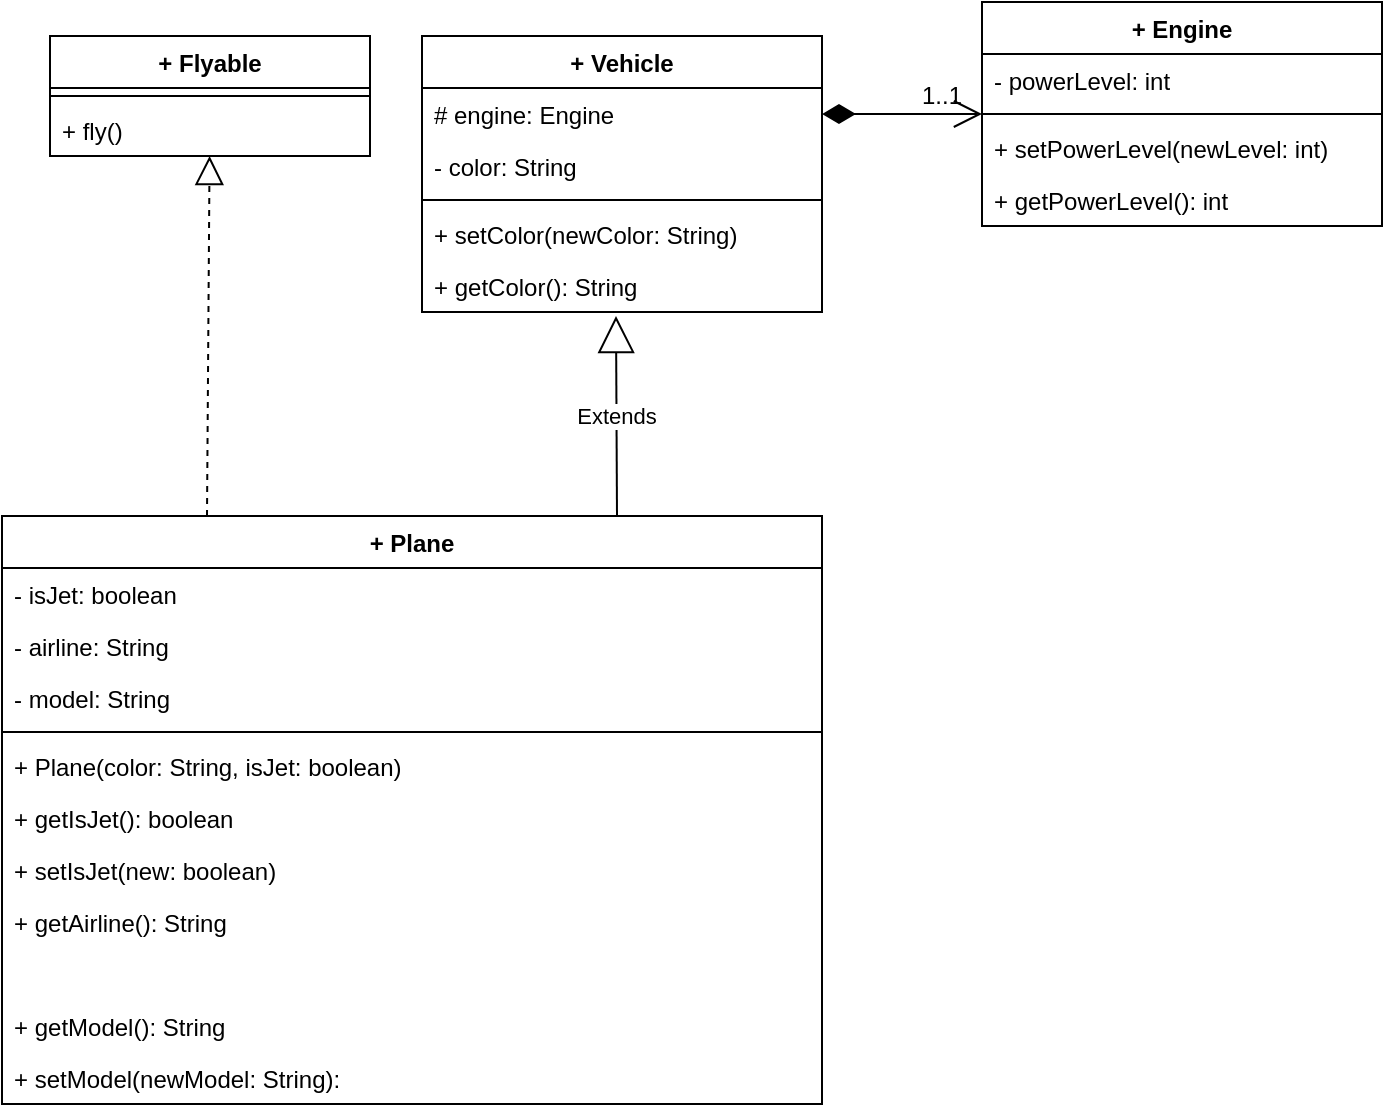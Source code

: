 <mxfile version="28.2.5">
  <diagram name="Страница — 1" id="Z5F9KrPSxp0s8lp36pQN">
    <mxGraphModel dx="1185" dy="652" grid="1" gridSize="10" guides="1" tooltips="1" connect="1" arrows="1" fold="1" page="1" pageScale="1" pageWidth="827" pageHeight="1169" math="0" shadow="0">
      <root>
        <mxCell id="0" />
        <mxCell id="1" parent="0" />
        <mxCell id="JIaKzgK-LAhrfJOlV1_j-6" value="+ Flyable" style="swimlane;fontStyle=1;align=center;verticalAlign=top;childLayout=stackLayout;horizontal=1;startSize=26;horizontalStack=0;resizeParent=1;resizeParentMax=0;resizeLast=0;collapsible=1;marginBottom=0;whiteSpace=wrap;html=1;" parent="1" vertex="1">
          <mxGeometry x="144" y="130" width="160" height="60" as="geometry" />
        </mxCell>
        <mxCell id="JIaKzgK-LAhrfJOlV1_j-8" value="" style="line;strokeWidth=1;fillColor=none;align=left;verticalAlign=middle;spacingTop=-1;spacingLeft=3;spacingRight=3;rotatable=0;labelPosition=right;points=[];portConstraint=eastwest;strokeColor=inherit;" parent="JIaKzgK-LAhrfJOlV1_j-6" vertex="1">
          <mxGeometry y="26" width="160" height="8" as="geometry" />
        </mxCell>
        <mxCell id="JIaKzgK-LAhrfJOlV1_j-9" value="+ fly()" style="text;strokeColor=none;fillColor=none;align=left;verticalAlign=top;spacingLeft=4;spacingRight=4;overflow=hidden;rotatable=0;points=[[0,0.5],[1,0.5]];portConstraint=eastwest;whiteSpace=wrap;html=1;" parent="JIaKzgK-LAhrfJOlV1_j-6" vertex="1">
          <mxGeometry y="34" width="160" height="26" as="geometry" />
        </mxCell>
        <mxCell id="JIaKzgK-LAhrfJOlV1_j-20" value="+ Vehicle" style="swimlane;fontStyle=1;align=center;verticalAlign=top;childLayout=stackLayout;horizontal=1;startSize=26;horizontalStack=0;resizeParent=1;resizeParentMax=0;resizeLast=0;collapsible=1;marginBottom=0;whiteSpace=wrap;html=1;" parent="1" vertex="1">
          <mxGeometry x="330" y="130" width="200" height="138" as="geometry" />
        </mxCell>
        <mxCell id="JIaKzgK-LAhrfJOlV1_j-21" value="# engine: Engine" style="text;strokeColor=none;fillColor=none;align=left;verticalAlign=top;spacingLeft=4;spacingRight=4;overflow=hidden;rotatable=0;points=[[0,0.5],[1,0.5]];portConstraint=eastwest;whiteSpace=wrap;html=1;" parent="JIaKzgK-LAhrfJOlV1_j-20" vertex="1">
          <mxGeometry y="26" width="200" height="26" as="geometry" />
        </mxCell>
        <mxCell id="JIaKzgK-LAhrfJOlV1_j-36" value="- color: String" style="text;strokeColor=none;fillColor=none;align=left;verticalAlign=top;spacingLeft=4;spacingRight=4;overflow=hidden;rotatable=0;points=[[0,0.5],[1,0.5]];portConstraint=eastwest;whiteSpace=wrap;html=1;" parent="JIaKzgK-LAhrfJOlV1_j-20" vertex="1">
          <mxGeometry y="52" width="200" height="26" as="geometry" />
        </mxCell>
        <mxCell id="JIaKzgK-LAhrfJOlV1_j-22" value="" style="line;strokeWidth=1;fillColor=none;align=left;verticalAlign=middle;spacingTop=-1;spacingLeft=3;spacingRight=3;rotatable=0;labelPosition=right;points=[];portConstraint=eastwest;strokeColor=inherit;" parent="JIaKzgK-LAhrfJOlV1_j-20" vertex="1">
          <mxGeometry y="78" width="200" height="8" as="geometry" />
        </mxCell>
        <mxCell id="JIaKzgK-LAhrfJOlV1_j-23" value="+ setColor(newColor: String)" style="text;strokeColor=none;fillColor=none;align=left;verticalAlign=top;spacingLeft=4;spacingRight=4;overflow=hidden;rotatable=0;points=[[0,0.5],[1,0.5]];portConstraint=eastwest;whiteSpace=wrap;html=1;" parent="JIaKzgK-LAhrfJOlV1_j-20" vertex="1">
          <mxGeometry y="86" width="200" height="26" as="geometry" />
        </mxCell>
        <mxCell id="JIaKzgK-LAhrfJOlV1_j-38" value="+ getColor(): String" style="text;strokeColor=none;fillColor=none;align=left;verticalAlign=top;spacingLeft=4;spacingRight=4;overflow=hidden;rotatable=0;points=[[0,0.5],[1,0.5]];portConstraint=eastwest;whiteSpace=wrap;html=1;" parent="JIaKzgK-LAhrfJOlV1_j-20" vertex="1">
          <mxGeometry y="112" width="200" height="26" as="geometry" />
        </mxCell>
        <mxCell id="JIaKzgK-LAhrfJOlV1_j-27" value="+ Plane" style="swimlane;fontStyle=1;align=center;verticalAlign=top;childLayout=stackLayout;horizontal=1;startSize=26;horizontalStack=0;resizeParent=1;resizeParentMax=0;resizeLast=0;collapsible=1;marginBottom=0;whiteSpace=wrap;html=1;" parent="1" vertex="1">
          <mxGeometry x="120" y="370" width="410" height="294" as="geometry" />
        </mxCell>
        <mxCell id="JIaKzgK-LAhrfJOlV1_j-28" value="- isJet: boolean" style="text;strokeColor=none;fillColor=none;align=left;verticalAlign=top;spacingLeft=4;spacingRight=4;overflow=hidden;rotatable=0;points=[[0,0.5],[1,0.5]];portConstraint=eastwest;whiteSpace=wrap;html=1;" parent="JIaKzgK-LAhrfJOlV1_j-27" vertex="1">
          <mxGeometry y="26" width="410" height="26" as="geometry" />
        </mxCell>
        <mxCell id="JIaKzgK-LAhrfJOlV1_j-50" value="- airline: String" style="text;strokeColor=none;fillColor=none;align=left;verticalAlign=top;spacingLeft=4;spacingRight=4;overflow=hidden;rotatable=0;points=[[0,0.5],[1,0.5]];portConstraint=eastwest;whiteSpace=wrap;html=1;" parent="JIaKzgK-LAhrfJOlV1_j-27" vertex="1">
          <mxGeometry y="52" width="410" height="26" as="geometry" />
        </mxCell>
        <mxCell id="JIaKzgK-LAhrfJOlV1_j-51" value="- model: String" style="text;strokeColor=none;fillColor=none;align=left;verticalAlign=top;spacingLeft=4;spacingRight=4;overflow=hidden;rotatable=0;points=[[0,0.5],[1,0.5]];portConstraint=eastwest;whiteSpace=wrap;html=1;" parent="JIaKzgK-LAhrfJOlV1_j-27" vertex="1">
          <mxGeometry y="78" width="410" height="26" as="geometry" />
        </mxCell>
        <mxCell id="JIaKzgK-LAhrfJOlV1_j-29" value="" style="line;strokeWidth=1;fillColor=none;align=left;verticalAlign=middle;spacingTop=-1;spacingLeft=3;spacingRight=3;rotatable=0;labelPosition=right;points=[];portConstraint=eastwest;strokeColor=inherit;" parent="JIaKzgK-LAhrfJOlV1_j-27" vertex="1">
          <mxGeometry y="104" width="410" height="8" as="geometry" />
        </mxCell>
        <mxCell id="JIaKzgK-LAhrfJOlV1_j-39" value="+ Plane(color: String, isJet: boolean)" style="text;strokeColor=none;fillColor=none;align=left;verticalAlign=top;spacingLeft=4;spacingRight=4;overflow=hidden;rotatable=0;points=[[0,0.5],[1,0.5]];portConstraint=eastwest;whiteSpace=wrap;html=1;" parent="JIaKzgK-LAhrfJOlV1_j-27" vertex="1">
          <mxGeometry y="112" width="410" height="26" as="geometry" />
        </mxCell>
        <mxCell id="JIaKzgK-LAhrfJOlV1_j-30" value="+ getIsJet(): boolean" style="text;strokeColor=none;fillColor=none;align=left;verticalAlign=top;spacingLeft=4;spacingRight=4;overflow=hidden;rotatable=0;points=[[0,0.5],[1,0.5]];portConstraint=eastwest;whiteSpace=wrap;html=1;" parent="JIaKzgK-LAhrfJOlV1_j-27" vertex="1">
          <mxGeometry y="138" width="410" height="26" as="geometry" />
        </mxCell>
        <mxCell id="JIaKzgK-LAhrfJOlV1_j-31" value="+ setIsJet(new: boolean)" style="text;strokeColor=none;fillColor=none;align=left;verticalAlign=top;spacingLeft=4;spacingRight=4;overflow=hidden;rotatable=0;points=[[0,0.5],[1,0.5]];portConstraint=eastwest;whiteSpace=wrap;html=1;" parent="JIaKzgK-LAhrfJOlV1_j-27" vertex="1">
          <mxGeometry y="164" width="410" height="26" as="geometry" />
        </mxCell>
        <mxCell id="JIaKzgK-LAhrfJOlV1_j-52" value="+ getAirline(): String" style="text;strokeColor=none;fillColor=none;align=left;verticalAlign=top;spacingLeft=4;spacingRight=4;overflow=hidden;rotatable=0;points=[[0,0.5],[1,0.5]];portConstraint=eastwest;whiteSpace=wrap;html=1;" parent="JIaKzgK-LAhrfJOlV1_j-27" vertex="1">
          <mxGeometry y="190" width="410" height="26" as="geometry" />
        </mxCell>
        <mxCell id="JIaKzgK-LAhrfJOlV1_j-53" value="&lt;span style=&quot;caret-color: rgb(255, 255, 255); font-family: Helvetica; font-size: 12px; font-style: normal; font-variant-caps: normal; font-weight: 400; letter-spacing: normal; text-align: left; text-indent: 0px; text-transform: none; white-space: normal; word-spacing: 0px; -webkit-text-stroke-width: 0px; text-decoration: none; float: none; color: light-dark(rgb(255, 255, 255), rgb(255, 255, 255)); display: inline !important;&quot;&gt;+ setAirline(newAirline: String)&lt;/span&gt;" style="text;strokeColor=none;fillColor=none;align=left;verticalAlign=top;spacingLeft=4;spacingRight=4;overflow=hidden;rotatable=0;points=[[0,0.5],[1,0.5]];portConstraint=eastwest;whiteSpace=wrap;html=1;" parent="JIaKzgK-LAhrfJOlV1_j-27" vertex="1">
          <mxGeometry y="216" width="410" height="26" as="geometry" />
        </mxCell>
        <mxCell id="JIaKzgK-LAhrfJOlV1_j-54" value="+ getModel(): String" style="text;strokeColor=none;fillColor=none;align=left;verticalAlign=top;spacingLeft=4;spacingRight=4;overflow=hidden;rotatable=0;points=[[0,0.5],[1,0.5]];portConstraint=eastwest;whiteSpace=wrap;html=1;" parent="JIaKzgK-LAhrfJOlV1_j-27" vertex="1">
          <mxGeometry y="242" width="410" height="26" as="geometry" />
        </mxCell>
        <mxCell id="JIaKzgK-LAhrfJOlV1_j-55" value="+ setModel(newModel: String):" style="text;strokeColor=none;fillColor=none;align=left;verticalAlign=top;spacingLeft=4;spacingRight=4;overflow=hidden;rotatable=0;points=[[0,0.5],[1,0.5]];portConstraint=eastwest;whiteSpace=wrap;html=1;" parent="JIaKzgK-LAhrfJOlV1_j-27" vertex="1">
          <mxGeometry y="268" width="410" height="26" as="geometry" />
        </mxCell>
        <mxCell id="JIaKzgK-LAhrfJOlV1_j-32" value="+ Engine" style="swimlane;fontStyle=1;align=center;verticalAlign=top;childLayout=stackLayout;horizontal=1;startSize=26;horizontalStack=0;resizeParent=1;resizeParentMax=0;resizeLast=0;collapsible=1;marginBottom=0;whiteSpace=wrap;html=1;" parent="1" vertex="1">
          <mxGeometry x="610" y="113" width="200" height="112" as="geometry" />
        </mxCell>
        <mxCell id="JIaKzgK-LAhrfJOlV1_j-33" value="- powerLevel: int" style="text;strokeColor=none;fillColor=none;align=left;verticalAlign=top;spacingLeft=4;spacingRight=4;overflow=hidden;rotatable=0;points=[[0,0.5],[1,0.5]];portConstraint=eastwest;whiteSpace=wrap;html=1;" parent="JIaKzgK-LAhrfJOlV1_j-32" vertex="1">
          <mxGeometry y="26" width="200" height="26" as="geometry" />
        </mxCell>
        <mxCell id="JIaKzgK-LAhrfJOlV1_j-34" value="" style="line;strokeWidth=1;fillColor=none;align=left;verticalAlign=middle;spacingTop=-1;spacingLeft=3;spacingRight=3;rotatable=0;labelPosition=right;points=[];portConstraint=eastwest;strokeColor=inherit;" parent="JIaKzgK-LAhrfJOlV1_j-32" vertex="1">
          <mxGeometry y="52" width="200" height="8" as="geometry" />
        </mxCell>
        <mxCell id="JIaKzgK-LAhrfJOlV1_j-35" value="+ setPowerLevel(newLevel: int)" style="text;strokeColor=none;fillColor=none;align=left;verticalAlign=top;spacingLeft=4;spacingRight=4;overflow=hidden;rotatable=0;points=[[0,0.5],[1,0.5]];portConstraint=eastwest;whiteSpace=wrap;html=1;" parent="JIaKzgK-LAhrfJOlV1_j-32" vertex="1">
          <mxGeometry y="60" width="200" height="26" as="geometry" />
        </mxCell>
        <mxCell id="JIaKzgK-LAhrfJOlV1_j-43" value="+ getPowerLevel(): int" style="text;strokeColor=none;fillColor=none;align=left;verticalAlign=top;spacingLeft=4;spacingRight=4;overflow=hidden;rotatable=0;points=[[0,0.5],[1,0.5]];portConstraint=eastwest;whiteSpace=wrap;html=1;" parent="JIaKzgK-LAhrfJOlV1_j-32" vertex="1">
          <mxGeometry y="86" width="200" height="26" as="geometry" />
        </mxCell>
        <mxCell id="JIaKzgK-LAhrfJOlV1_j-41" value="Extends" style="endArrow=block;endSize=16;endFill=0;html=1;rounded=0;exitX=0.75;exitY=0;exitDx=0;exitDy=0;entryX=0.485;entryY=1.077;entryDx=0;entryDy=0;entryPerimeter=0;" parent="1" source="JIaKzgK-LAhrfJOlV1_j-27" target="JIaKzgK-LAhrfJOlV1_j-38" edge="1">
          <mxGeometry width="160" relative="1" as="geometry">
            <mxPoint x="420" y="360" as="sourcePoint" />
            <mxPoint x="580" y="360" as="targetPoint" />
          </mxGeometry>
        </mxCell>
        <mxCell id="JIaKzgK-LAhrfJOlV1_j-42" value="" style="endArrow=block;dashed=1;endFill=0;endSize=12;html=1;rounded=0;exitX=0.25;exitY=0;exitDx=0;exitDy=0;" parent="1" source="JIaKzgK-LAhrfJOlV1_j-27" target="JIaKzgK-LAhrfJOlV1_j-6" edge="1">
          <mxGeometry width="160" relative="1" as="geometry">
            <mxPoint x="420" y="360" as="sourcePoint" />
            <mxPoint x="580" y="360" as="targetPoint" />
          </mxGeometry>
        </mxCell>
        <mxCell id="JIaKzgK-LAhrfJOlV1_j-44" value="" style="endArrow=open;html=1;endSize=12;startArrow=diamondThin;startSize=14;startFill=1;edgeStyle=orthogonalEdgeStyle;align=left;verticalAlign=bottom;rounded=0;exitX=1;exitY=0.5;exitDx=0;exitDy=0;" parent="1" source="JIaKzgK-LAhrfJOlV1_j-21" target="JIaKzgK-LAhrfJOlV1_j-32" edge="1">
          <mxGeometry x="-0.743" relative="1" as="geometry">
            <mxPoint x="420" y="330" as="sourcePoint" />
            <mxPoint x="580" y="330" as="targetPoint" />
            <mxPoint as="offset" />
          </mxGeometry>
        </mxCell>
        <mxCell id="JIaKzgK-LAhrfJOlV1_j-47" value="1..1" style="text;html=1;align=center;verticalAlign=middle;whiteSpace=wrap;rounded=0;" parent="1" vertex="1">
          <mxGeometry x="560" y="150" width="60" height="20" as="geometry" />
        </mxCell>
      </root>
    </mxGraphModel>
  </diagram>
</mxfile>
